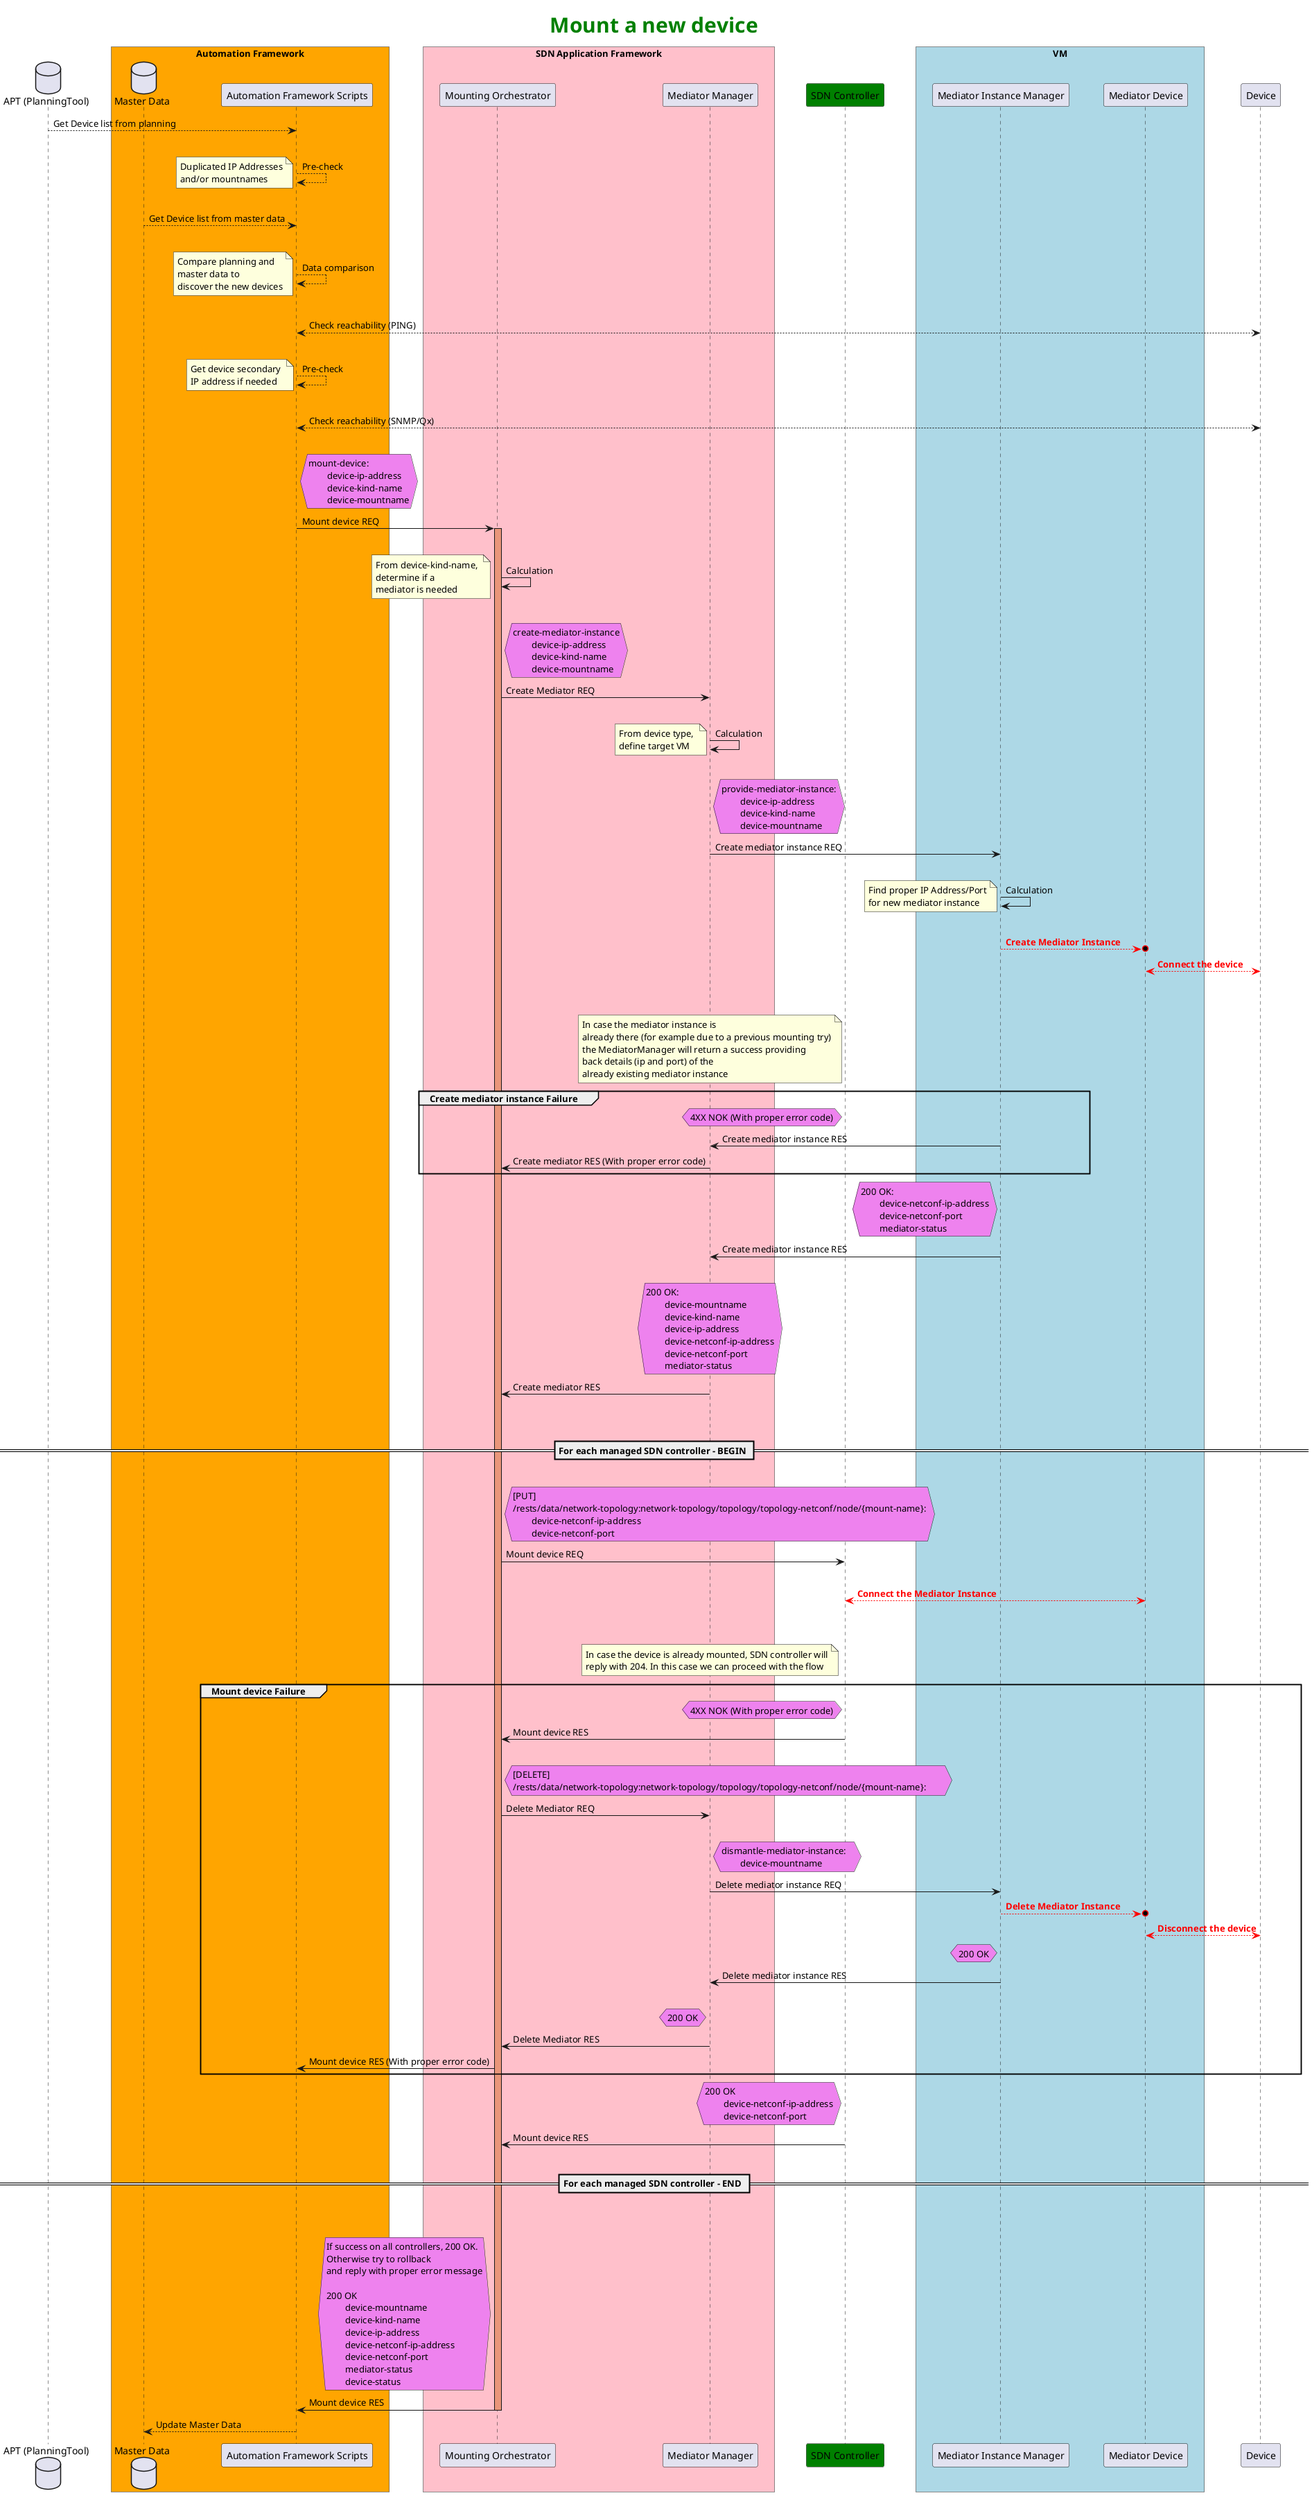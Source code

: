 @startuml

title <font color=green size=30 ><b>Mount a new device



skinparam ParticipantPadding 20
skinparam BoxPadding 20

database 		"APT (PlanningTool)" as APT

box "Automation Framework" #Orange
	database 		"Master Data" as MASTER
	participant     "Automation Framework Scripts" as AF
end box

box "SDN Application Framework" #Pink
	participant     "Mounting Orchestrator" as MO
	participant     "Mediator Manager" as MM
end box

participant     "SDN Controller" as ODL #green

box "VM" #LightBlue
	participant     "Mediator Instance Manager" as MIM
	participant     "Mediator Device" as MD
end box

participant     "Device" as Device

APT --> AF : Get Device list from planning
|||
AF --> AF : Pre-check 
note left
Duplicated IP Addresses
and/or mountnames
end note
|||

MASTER --> AF : Get Device list from master data

|||
AF --> AF : Data comparison
note left
Compare planning and
master data to 
discover the new devices
end note
|||


AF <--> Device : Check reachability (PING)

|||
AF --> AF : Pre-check
note left
Get device secondary 
IP address if needed
end note
|||

AF <--> Device : Check reachability (SNMP/Qx)

|||

hnote right AF #violet
mount-device:
	device-ip-address
	device-kind-name
	device-mountname
endhnote
AF -> MO : Mount device REQ

activate MO #DarkSalmon

|||
MO -> MO : Calculation
note left
From device-kind-name, 
determine if a
mediator is needed
end note
|||

hnote right MO #violet
create-mediator-instance
	device-ip-address
	device-kind-name
	device-mountname
endhnote



MO -> MM : Create Mediator REQ

|||
MM -> MM : Calculation
note left
From device type, 
define target VM
end note
|||

hnote right MM #violet
provide-mediator-instance:
	device-ip-address
	device-kind-name
	device-mountname
endhnote

MM -> MIM : Create mediator instance REQ

|||
MIM -> MIM : Calculation
note left
Find proper IP Address/Port
for new mediator instance
end note
|||

MIM --[#red]>o MD: <font color=red><b>Create Mediator Instance
MD <--[#red]> Device: <font color=red><b>Connect the device
|||

|||
note over MM
In case the mediator instance is 
already there (for example due to a previous mounting try)
the MediatorManager will return a success providing
back details (ip and port) of the 
already existing mediator instance
end note


group Create mediator instance Failure
	hnote left ODL #violet
	4XX NOK (With proper error code)
	endhnote
	MIM -> MM : Create mediator instance RES 
	MO <- MM : Create mediator RES (With proper error code)
end


hnote left MIM #violet
200 OK:
	device-netconf-ip-address
	device-netconf-port
	mediator-status
endhnote

MIM -> MM : Create mediator instance RES 
|||
hnote over MM #violet
200 OK:
	device-mountname
	device-kind-name
	device-ip-address
	device-netconf-ip-address
	device-netconf-port
	mediator-status
endhnote

MM -> MO : Create mediator RES 

|||
|||

== For each managed SDN controller - BEGIN ==


|||
hnote right MO #violet
[PUT]
/rests/data/network-topology:network-topology/topology/topology-netconf/node/{mount-name}:
	device-netconf-ip-address
	device-netconf-port
endhnote

MO -> ODL : Mount device REQ 

|||

ODL <--[#red]> MD: <font color=red><b>Connect the Mediator Instance

|||

|||
note over MM
In case the device is already mounted, SDN controller will
reply with 204. In this case we can proceed with the flow
end note


group Mount device Failure
	hnote left ODL #violet
	4XX NOK (With proper error code)
	endhnote
	ODL -> MO : Mount device RES 
	
	|||
	hnote right MO #violet
	[DELETE]
	/rests/data/network-topology:network-topology/topology/topology-netconf/node/{mount-name}:	
	endhnote

	MO -> MM : Delete Mediator REQ

|||

hnote right MM #violet
dismantle-mediator-instance:	
	device-mountname
endhnote

MM -> MIM : Delete mediator instance REQ

MIM --[#red]>o MD: <font color=red><b>Delete Mediator Instance
MD <--[#red]> Device: <font color=red><b>Disconnect the device


hnote left MIM #violet
200 OK
endhnote
MIM -> MM : Delete mediator instance RES 

|||

	hnote left MM #violet
	200 OK
	endhnote
	MM -> MO : Delete Mediator RES 

	
	AF <- MO : Mount device RES (With proper error code)
	
end

hnote left ODL #violet
200 OK
	device-netconf-ip-address
	device-netconf-port
endhnote
ODL -> MO : Mount device RES 

|||

== For each managed SDN controller - END ==

|||
|||


hnote left MO #violet
If success on all controllers, 200 OK.
Otherwise try to rollback 
and reply with proper error message

200 OK
	device-mountname
	device-kind-name
	device-ip-address
	device-netconf-ip-address
	device-netconf-port
	mediator-status
	device-status
endhnote

AF <- MO : Mount device RES
deactivate MO #DarkSalmon

MASTER <-- AF : Update Master Data



@enduml
